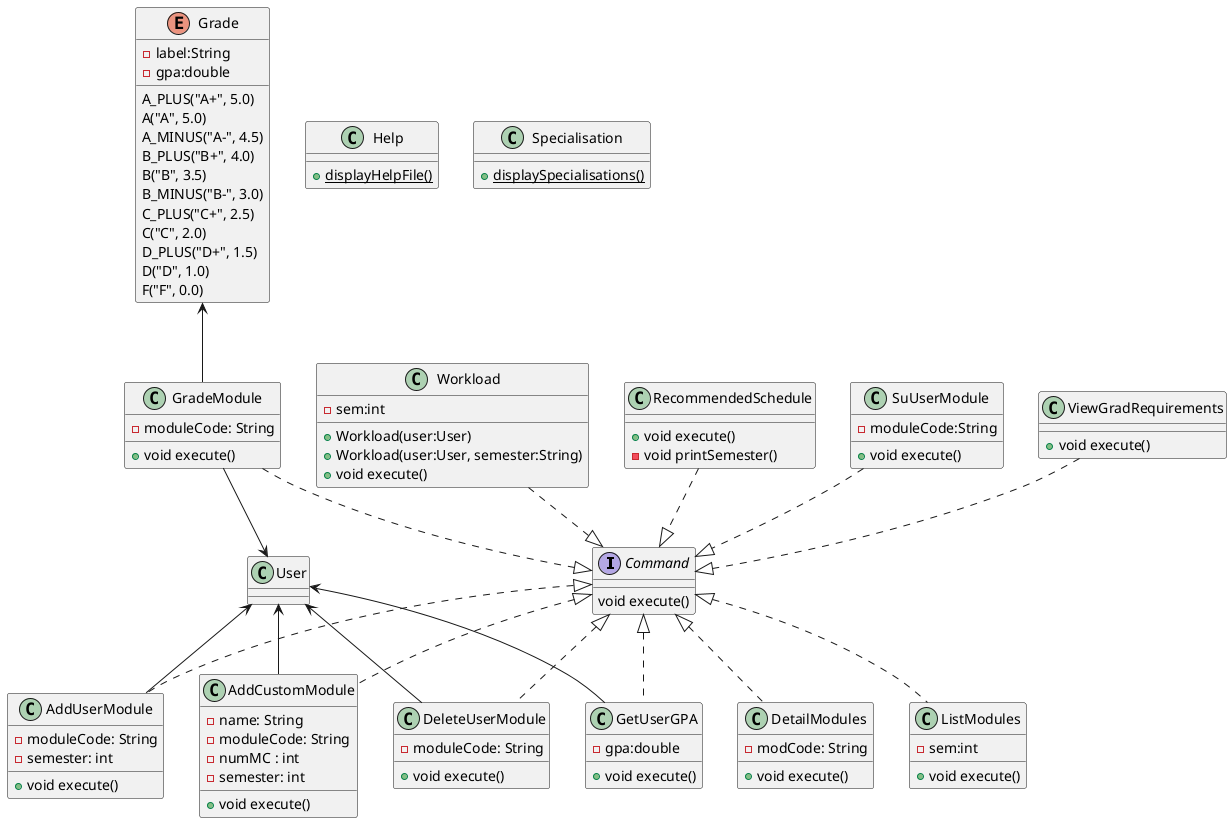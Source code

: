 @startuml
'https://plantuml.com/class-diagram


interface Command {
    void execute()
}
class AddUserModule {
    - moduleCode: String
    - semester: int
    + void execute()
}

class AddCustomModule {
    -name: String
    -moduleCode: String
    -numMC : int
    -semester: int
    + void execute()
}

class DeleteUserModule {
- moduleCode: String
    + void execute()
}
class DetailModules {
    - modCode: String
    + void execute()
}
class GetUserGPA{
- gpa:double
    + void execute()
}
class GradeModule {
- moduleCode: String
    + void execute()
}
class Help {
+ {static} displayHelpFile()
}

class ListModules {
-sem:int
    + void execute()
}

class RecommendedSchedule {
        + void execute()
        - void printSemester()
}
class Specialisation {
+{static} displaySpecialisations()
}
class SuUserModule {
-moduleCode:String
+ void execute()
}
class ViewGradRequirements {
+ void execute()
}
class Workload {
-sem:int
+Workload(user:User)
+Workload(user:User, semester:String)
+void execute()
}

enum Grade {
-label:String
-gpa:double
    A_PLUS("A+", 5.0)
    A("A", 5.0)
    A_MINUS("A-", 4.5)
    B_PLUS("B+", 4.0)
    B("B", 3.5)
    B_MINUS("B-", 3.0)
    C_PLUS("C+", 2.5)
    C("C", 2.0)
    D_PLUS("D+", 1.5)
    D("D", 1.0)
    F("F", 0.0)
}

class User

User <-- GetUserGPA
User <--AddUserModule
User <--AddCustomModule
User <-- DeleteUserModule
GradeModule --> User
Grade <-- GradeModule

Command <|-[dashed]- AddUserModule
Command <|-[dashed]- AddCustomModule
Command <|-[dashed]- DeleteUserModule
Command <|-[dashed]- DetailModules
Command <|-[dashed]- GetUserGPA
Command <|-[dashed]- ListModules

SuUserModule -[dashed]-|> Command
GradeModule -[dashed]-|> Command
RecommendedSchedule -[dashed]-|> Command
Workload -[dashed]-|> Command
ViewGradRequirements-[dashed]-|> Command



@enduml
